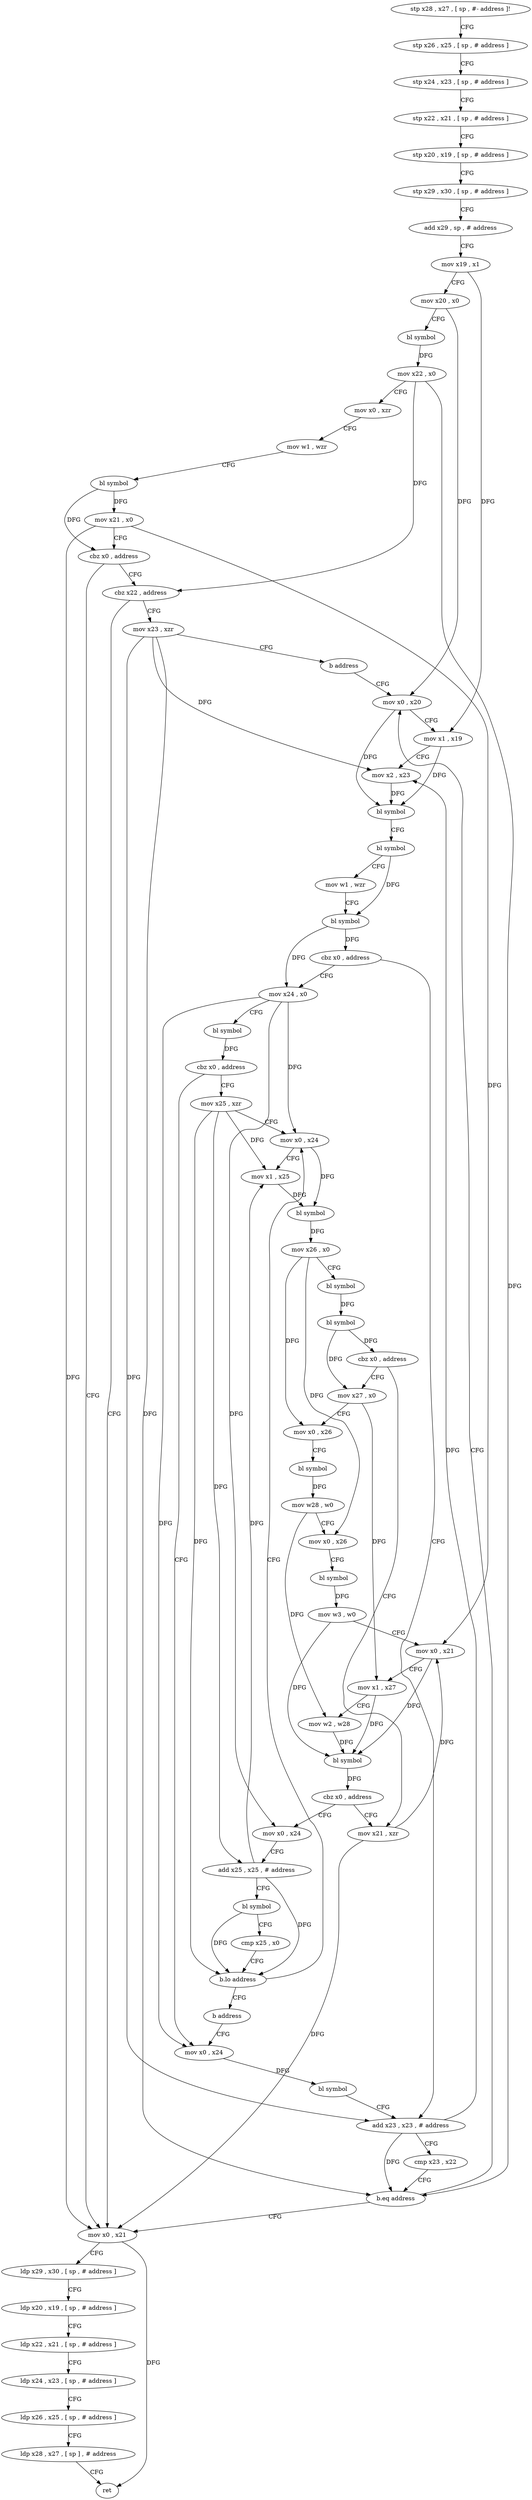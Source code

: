 digraph "func" {
"108968" [label = "stp x28 , x27 , [ sp , #- address ]!" ]
"108972" [label = "stp x26 , x25 , [ sp , # address ]" ]
"108976" [label = "stp x24 , x23 , [ sp , # address ]" ]
"108980" [label = "stp x22 , x21 , [ sp , # address ]" ]
"108984" [label = "stp x20 , x19 , [ sp , # address ]" ]
"108988" [label = "stp x29 , x30 , [ sp , # address ]" ]
"108992" [label = "add x29 , sp , # address" ]
"108996" [label = "mov x19 , x1" ]
"109000" [label = "mov x20 , x0" ]
"109004" [label = "bl symbol" ]
"109008" [label = "mov x22 , x0" ]
"109012" [label = "mov x0 , xzr" ]
"109016" [label = "mov w1 , wzr" ]
"109020" [label = "bl symbol" ]
"109024" [label = "mov x21 , x0" ]
"109028" [label = "cbz x0 , address" ]
"109216" [label = "mov x0 , x21" ]
"109032" [label = "cbz x22 , address" ]
"109220" [label = "ldp x29 , x30 , [ sp , # address ]" ]
"109224" [label = "ldp x20 , x19 , [ sp , # address ]" ]
"109228" [label = "ldp x22 , x21 , [ sp , # address ]" ]
"109232" [label = "ldp x24 , x23 , [ sp , # address ]" ]
"109236" [label = "ldp x26 , x25 , [ sp , # address ]" ]
"109240" [label = "ldp x28 , x27 , [ sp ] , # address" ]
"109244" [label = "ret" ]
"109036" [label = "mov x23 , xzr" ]
"109040" [label = "b address" ]
"109064" [label = "mov x0 , x20" ]
"109068" [label = "mov x1 , x19" ]
"109072" [label = "mov x2 , x23" ]
"109076" [label = "bl symbol" ]
"109080" [label = "bl symbol" ]
"109084" [label = "mov w1 , wzr" ]
"109088" [label = "bl symbol" ]
"109092" [label = "cbz x0 , address" ]
"109052" [label = "add x23 , x23 , # address" ]
"109096" [label = "mov x24 , x0" ]
"109056" [label = "cmp x23 , x22" ]
"109060" [label = "b.eq address" ]
"109100" [label = "bl symbol" ]
"109104" [label = "cbz x0 , address" ]
"109044" [label = "mov x0 , x24" ]
"109108" [label = "mov x25 , xzr" ]
"109048" [label = "bl symbol" ]
"109112" [label = "mov x0 , x24" ]
"109212" [label = "mov x21 , xzr" ]
"109140" [label = "mov x27 , x0" ]
"109144" [label = "mov x0 , x26" ]
"109148" [label = "bl symbol" ]
"109152" [label = "mov w28 , w0" ]
"109156" [label = "mov x0 , x26" ]
"109160" [label = "bl symbol" ]
"109164" [label = "mov w3 , w0" ]
"109168" [label = "mov x0 , x21" ]
"109172" [label = "mov x1 , x27" ]
"109176" [label = "mov w2 , w28" ]
"109180" [label = "bl symbol" ]
"109184" [label = "cbz x0 , address" ]
"109188" [label = "mov x0 , x24" ]
"109192" [label = "add x25 , x25 , # address" ]
"109196" [label = "bl symbol" ]
"109200" [label = "cmp x25 , x0" ]
"109204" [label = "b.lo address" ]
"109208" [label = "b address" ]
"109116" [label = "mov x1 , x25" ]
"109120" [label = "bl symbol" ]
"109124" [label = "mov x26 , x0" ]
"109128" [label = "bl symbol" ]
"109132" [label = "bl symbol" ]
"109136" [label = "cbz x0 , address" ]
"108968" -> "108972" [ label = "CFG" ]
"108972" -> "108976" [ label = "CFG" ]
"108976" -> "108980" [ label = "CFG" ]
"108980" -> "108984" [ label = "CFG" ]
"108984" -> "108988" [ label = "CFG" ]
"108988" -> "108992" [ label = "CFG" ]
"108992" -> "108996" [ label = "CFG" ]
"108996" -> "109000" [ label = "CFG" ]
"108996" -> "109068" [ label = "DFG" ]
"109000" -> "109004" [ label = "CFG" ]
"109000" -> "109064" [ label = "DFG" ]
"109004" -> "109008" [ label = "DFG" ]
"109008" -> "109012" [ label = "CFG" ]
"109008" -> "109032" [ label = "DFG" ]
"109008" -> "109060" [ label = "DFG" ]
"109012" -> "109016" [ label = "CFG" ]
"109016" -> "109020" [ label = "CFG" ]
"109020" -> "109024" [ label = "DFG" ]
"109020" -> "109028" [ label = "DFG" ]
"109024" -> "109028" [ label = "CFG" ]
"109024" -> "109216" [ label = "DFG" ]
"109024" -> "109168" [ label = "DFG" ]
"109028" -> "109216" [ label = "CFG" ]
"109028" -> "109032" [ label = "CFG" ]
"109216" -> "109220" [ label = "CFG" ]
"109216" -> "109244" [ label = "DFG" ]
"109032" -> "109216" [ label = "CFG" ]
"109032" -> "109036" [ label = "CFG" ]
"109220" -> "109224" [ label = "CFG" ]
"109224" -> "109228" [ label = "CFG" ]
"109228" -> "109232" [ label = "CFG" ]
"109232" -> "109236" [ label = "CFG" ]
"109236" -> "109240" [ label = "CFG" ]
"109240" -> "109244" [ label = "CFG" ]
"109036" -> "109040" [ label = "CFG" ]
"109036" -> "109072" [ label = "DFG" ]
"109036" -> "109052" [ label = "DFG" ]
"109036" -> "109060" [ label = "DFG" ]
"109040" -> "109064" [ label = "CFG" ]
"109064" -> "109068" [ label = "CFG" ]
"109064" -> "109076" [ label = "DFG" ]
"109068" -> "109072" [ label = "CFG" ]
"109068" -> "109076" [ label = "DFG" ]
"109072" -> "109076" [ label = "DFG" ]
"109076" -> "109080" [ label = "CFG" ]
"109080" -> "109084" [ label = "CFG" ]
"109080" -> "109088" [ label = "DFG" ]
"109084" -> "109088" [ label = "CFG" ]
"109088" -> "109092" [ label = "DFG" ]
"109088" -> "109096" [ label = "DFG" ]
"109092" -> "109052" [ label = "CFG" ]
"109092" -> "109096" [ label = "CFG" ]
"109052" -> "109056" [ label = "CFG" ]
"109052" -> "109072" [ label = "DFG" ]
"109052" -> "109060" [ label = "DFG" ]
"109096" -> "109100" [ label = "CFG" ]
"109096" -> "109044" [ label = "DFG" ]
"109096" -> "109112" [ label = "DFG" ]
"109096" -> "109188" [ label = "DFG" ]
"109056" -> "109060" [ label = "CFG" ]
"109060" -> "109216" [ label = "CFG" ]
"109060" -> "109064" [ label = "CFG" ]
"109100" -> "109104" [ label = "DFG" ]
"109104" -> "109044" [ label = "CFG" ]
"109104" -> "109108" [ label = "CFG" ]
"109044" -> "109048" [ label = "DFG" ]
"109108" -> "109112" [ label = "CFG" ]
"109108" -> "109116" [ label = "DFG" ]
"109108" -> "109192" [ label = "DFG" ]
"109108" -> "109204" [ label = "DFG" ]
"109048" -> "109052" [ label = "CFG" ]
"109112" -> "109116" [ label = "CFG" ]
"109112" -> "109120" [ label = "DFG" ]
"109212" -> "109216" [ label = "DFG" ]
"109212" -> "109168" [ label = "DFG" ]
"109140" -> "109144" [ label = "CFG" ]
"109140" -> "109172" [ label = "DFG" ]
"109144" -> "109148" [ label = "CFG" ]
"109148" -> "109152" [ label = "DFG" ]
"109152" -> "109156" [ label = "CFG" ]
"109152" -> "109176" [ label = "DFG" ]
"109156" -> "109160" [ label = "CFG" ]
"109160" -> "109164" [ label = "DFG" ]
"109164" -> "109168" [ label = "CFG" ]
"109164" -> "109180" [ label = "DFG" ]
"109168" -> "109172" [ label = "CFG" ]
"109168" -> "109180" [ label = "DFG" ]
"109172" -> "109176" [ label = "CFG" ]
"109172" -> "109180" [ label = "DFG" ]
"109176" -> "109180" [ label = "DFG" ]
"109180" -> "109184" [ label = "DFG" ]
"109184" -> "109212" [ label = "CFG" ]
"109184" -> "109188" [ label = "CFG" ]
"109188" -> "109192" [ label = "CFG" ]
"109192" -> "109196" [ label = "CFG" ]
"109192" -> "109116" [ label = "DFG" ]
"109192" -> "109204" [ label = "DFG" ]
"109196" -> "109200" [ label = "CFG" ]
"109196" -> "109204" [ label = "DFG" ]
"109200" -> "109204" [ label = "CFG" ]
"109204" -> "109112" [ label = "CFG" ]
"109204" -> "109208" [ label = "CFG" ]
"109208" -> "109044" [ label = "CFG" ]
"109116" -> "109120" [ label = "DFG" ]
"109120" -> "109124" [ label = "DFG" ]
"109124" -> "109128" [ label = "CFG" ]
"109124" -> "109144" [ label = "DFG" ]
"109124" -> "109156" [ label = "DFG" ]
"109128" -> "109132" [ label = "DFG" ]
"109132" -> "109136" [ label = "DFG" ]
"109132" -> "109140" [ label = "DFG" ]
"109136" -> "109212" [ label = "CFG" ]
"109136" -> "109140" [ label = "CFG" ]
}
